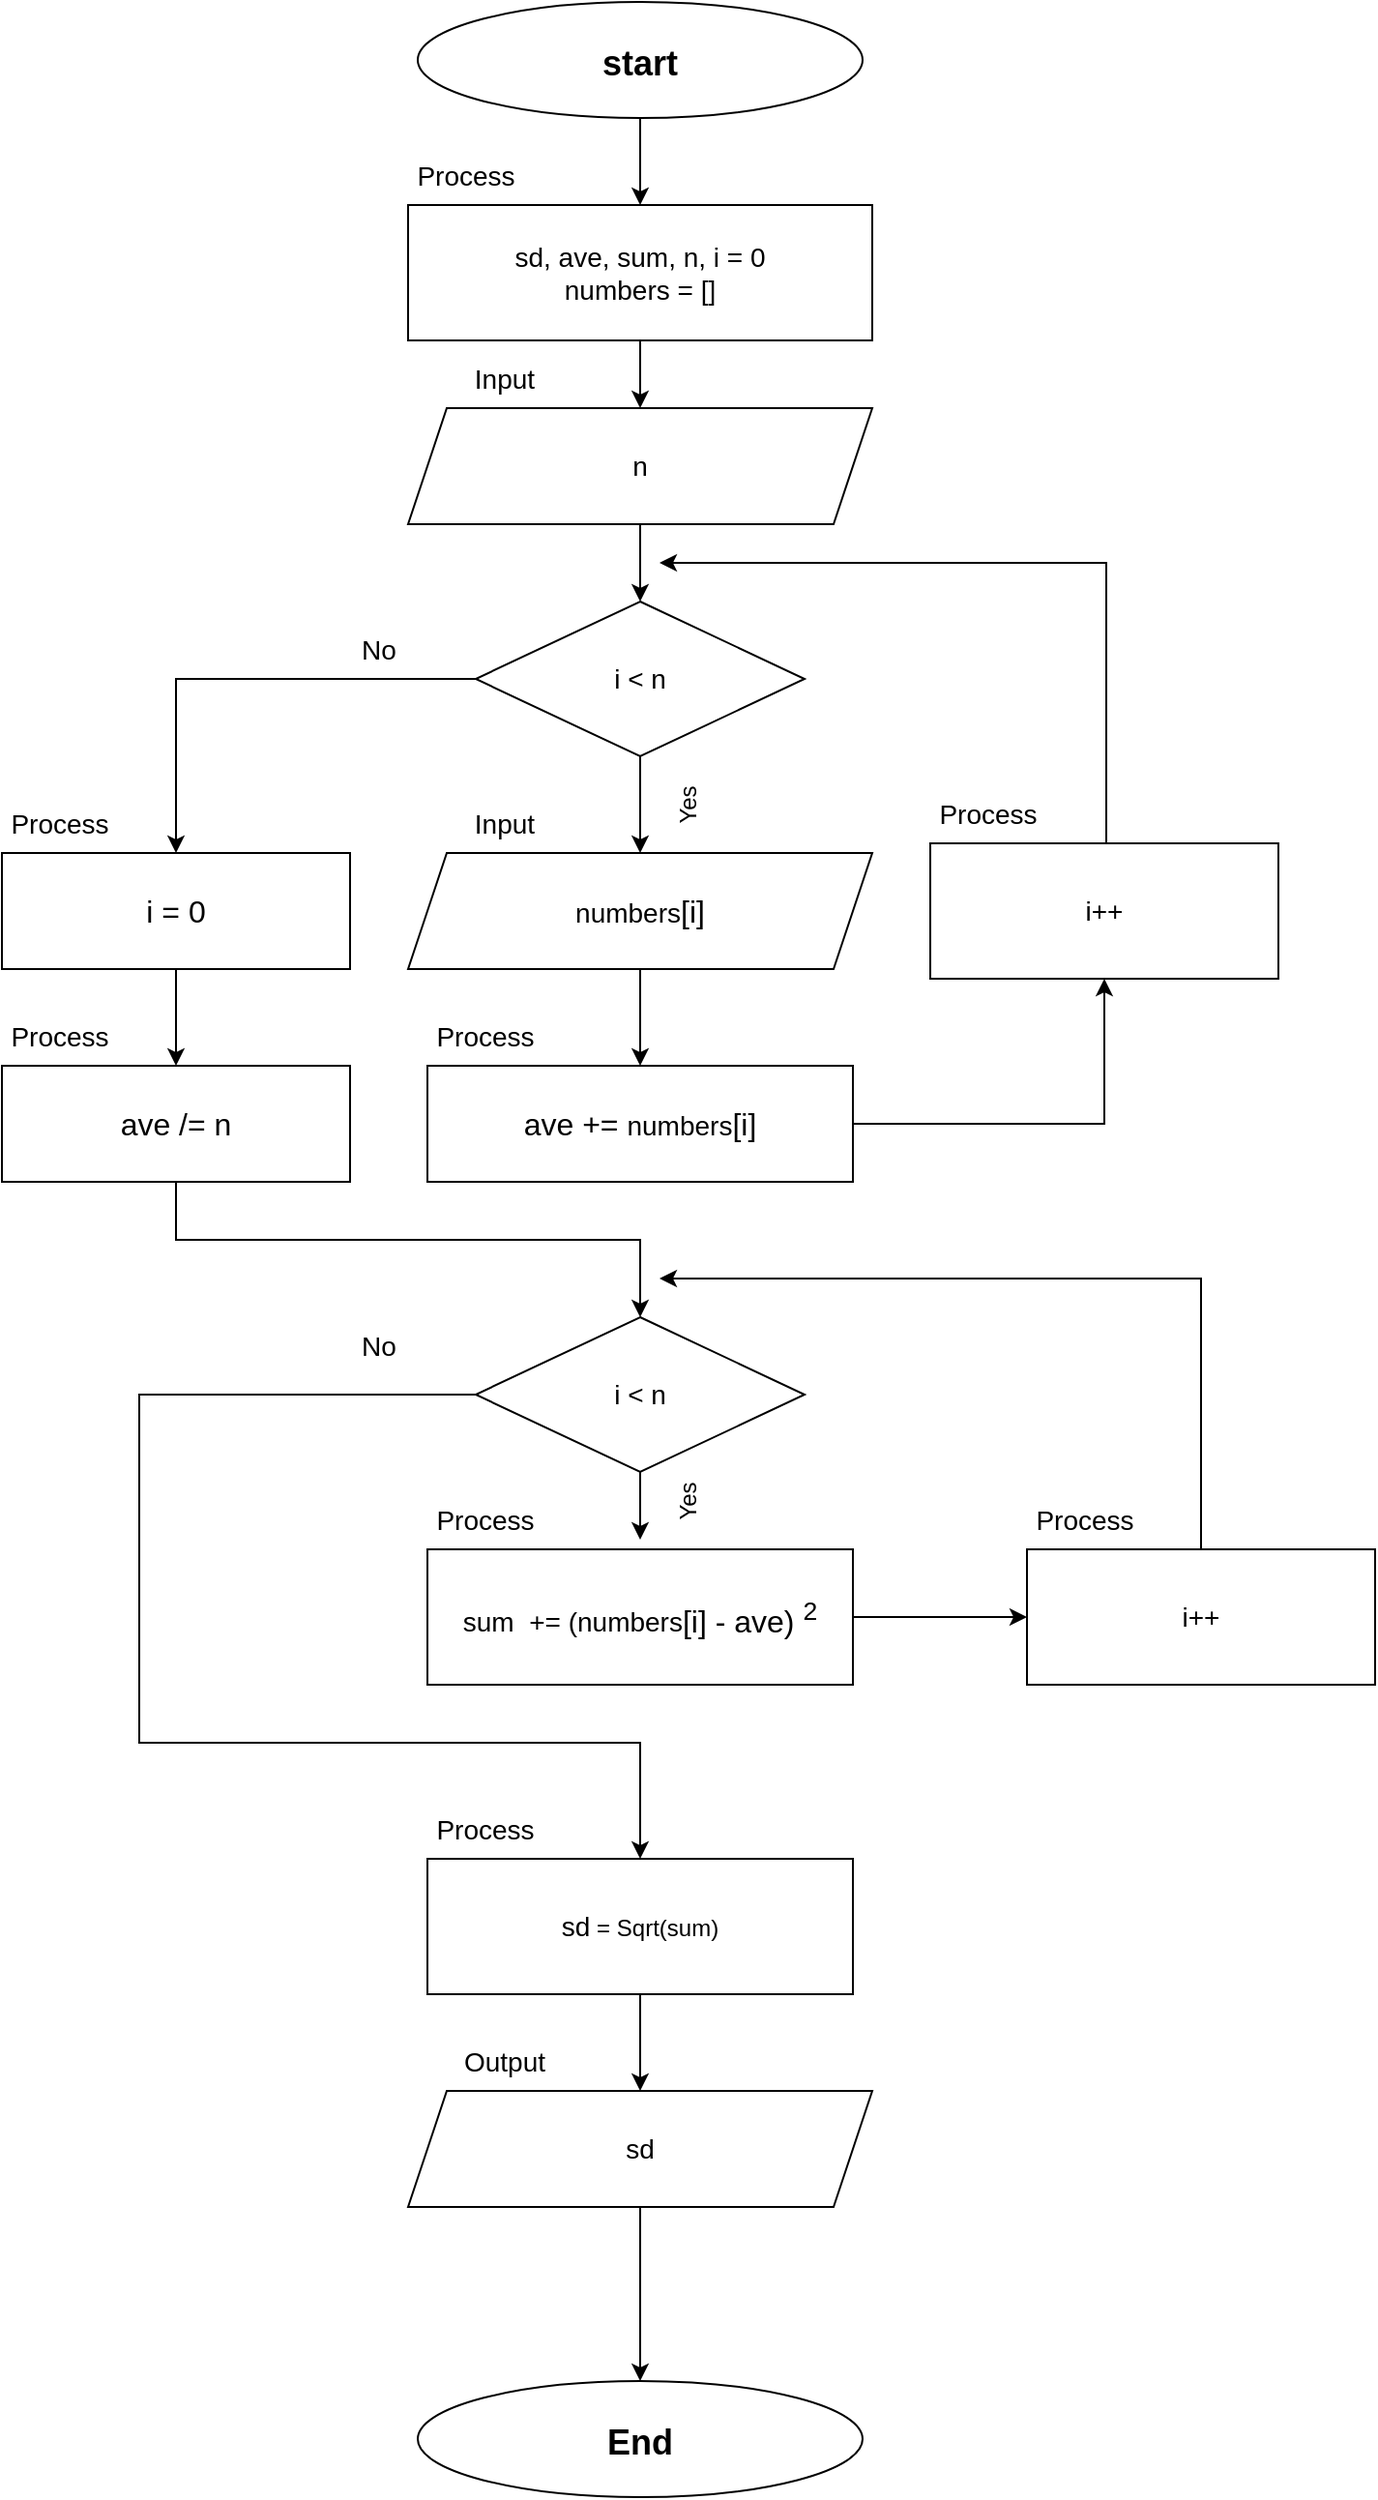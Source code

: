 <mxfile version="23.1.5" type="device">
  <diagram name="Page-1" id="HOamRKEhcgr0epngXT2c">
    <mxGraphModel dx="954" dy="530" grid="1" gridSize="10" guides="1" tooltips="1" connect="1" arrows="1" fold="1" page="1" pageScale="1" pageWidth="1100" pageHeight="850" math="0" shadow="0">
      <root>
        <mxCell id="0" />
        <mxCell id="1" parent="0" />
        <mxCell id="roSYkn4s_pg60QvExu8k-3" value="" style="edgeStyle=orthogonalEdgeStyle;rounded=0;orthogonalLoop=1;jettySize=auto;html=1;" parent="1" source="oRODH1_oDBL0VGA5POtY-1" target="roSYkn4s_pg60QvExu8k-2" edge="1">
          <mxGeometry relative="1" as="geometry" />
        </mxCell>
        <mxCell id="oRODH1_oDBL0VGA5POtY-1" value="&lt;h1&gt;&lt;font style=&quot;font-size: 18px;&quot;&gt;start&lt;/font&gt;&lt;/h1&gt;" style="ellipse;whiteSpace=wrap;html=1;" parent="1" vertex="1">
          <mxGeometry x="245" width="230" height="60" as="geometry" />
        </mxCell>
        <mxCell id="oRODH1_oDBL0VGA5POtY-2" style="edgeStyle=orthogonalEdgeStyle;rounded=0;orthogonalLoop=1;jettySize=auto;html=1;exitX=0.5;exitY=1;exitDx=0;exitDy=0;" parent="1" source="oRODH1_oDBL0VGA5POtY-1" target="oRODH1_oDBL0VGA5POtY-1" edge="1">
          <mxGeometry relative="1" as="geometry" />
        </mxCell>
        <mxCell id="oRODH1_oDBL0VGA5POtY-6" value="&lt;font style=&quot;font-size: 14px;&quot;&gt;Input&lt;/font&gt;" style="text;html=1;align=center;verticalAlign=middle;whiteSpace=wrap;rounded=0;" parent="1" vertex="1">
          <mxGeometry x="260" y="180" width="60" height="30" as="geometry" />
        </mxCell>
        <mxCell id="oRODH1_oDBL0VGA5POtY-11" value="&lt;div&gt;&lt;font style=&quot;font-size: 14px;&quot;&gt;Process&lt;/font&gt;&lt;/div&gt;" style="text;html=1;align=center;verticalAlign=middle;whiteSpace=wrap;rounded=0;" parent="1" vertex="1">
          <mxGeometry x="240" y="75" width="60" height="30" as="geometry" />
        </mxCell>
        <mxCell id="oRODH1_oDBL0VGA5POtY-15" value="&lt;h1&gt;&lt;font style=&quot;font-size: 18px;&quot;&gt;End&lt;/font&gt;&lt;/h1&gt;" style="ellipse;whiteSpace=wrap;html=1;" parent="1" vertex="1">
          <mxGeometry x="245" y="1230" width="230" height="60" as="geometry" />
        </mxCell>
        <mxCell id="oRODH1_oDBL0VGA5POtY-18" value="&lt;font style=&quot;font-size: 14px;&quot;&gt;Output&lt;/font&gt;" style="text;html=1;align=center;verticalAlign=middle;whiteSpace=wrap;rounded=0;" parent="1" vertex="1">
          <mxGeometry x="260" y="1050" width="60" height="30" as="geometry" />
        </mxCell>
        <mxCell id="roSYkn4s_pg60QvExu8k-9" value="" style="edgeStyle=orthogonalEdgeStyle;rounded=0;orthogonalLoop=1;jettySize=auto;html=1;" parent="1" source="oRODH1_oDBL0VGA5POtY-33" target="roSYkn4s_pg60QvExu8k-5" edge="1">
          <mxGeometry relative="1" as="geometry" />
        </mxCell>
        <mxCell id="oRODH1_oDBL0VGA5POtY-33" value="&lt;font style=&quot;font-size: 14px;&quot;&gt;n&lt;/font&gt;" style="shape=parallelogram;perimeter=parallelogramPerimeter;whiteSpace=wrap;html=1;fixedSize=1;" parent="1" vertex="1">
          <mxGeometry x="240" y="210" width="240" height="60" as="geometry" />
        </mxCell>
        <mxCell id="roSYkn4s_pg60QvExu8k-4" value="" style="edgeStyle=orthogonalEdgeStyle;rounded=0;orthogonalLoop=1;jettySize=auto;html=1;" parent="1" source="roSYkn4s_pg60QvExu8k-2" target="oRODH1_oDBL0VGA5POtY-33" edge="1">
          <mxGeometry relative="1" as="geometry" />
        </mxCell>
        <mxCell id="roSYkn4s_pg60QvExu8k-2" value="&lt;font style=&quot;font-size: 14px;&quot;&gt;sd, ave, sum, n, i = 0&lt;br&gt;numbers = []&lt;br&gt;&lt;/font&gt;" style="rounded=0;whiteSpace=wrap;html=1;" parent="1" vertex="1">
          <mxGeometry x="240" y="105" width="240" height="70" as="geometry" />
        </mxCell>
        <mxCell id="rkIGJ78e-Yk6cTUM0pPi-9" value="" style="edgeStyle=orthogonalEdgeStyle;rounded=0;orthogonalLoop=1;jettySize=auto;html=1;" edge="1" parent="1" source="roSYkn4s_pg60QvExu8k-5" target="rkIGJ78e-Yk6cTUM0pPi-8">
          <mxGeometry relative="1" as="geometry" />
        </mxCell>
        <mxCell id="rkIGJ78e-Yk6cTUM0pPi-33" value="" style="edgeStyle=orthogonalEdgeStyle;rounded=0;orthogonalLoop=1;jettySize=auto;html=1;entryX=0.5;entryY=0;entryDx=0;entryDy=0;" edge="1" parent="1" source="roSYkn4s_pg60QvExu8k-5" target="rkIGJ78e-Yk6cTUM0pPi-27">
          <mxGeometry relative="1" as="geometry">
            <mxPoint x="170" y="350" as="targetPoint" />
          </mxGeometry>
        </mxCell>
        <mxCell id="roSYkn4s_pg60QvExu8k-5" value="&lt;font style=&quot;font-size: 14px;&quot;&gt;i &amp;lt; n&lt;/font&gt;" style="rhombus;whiteSpace=wrap;html=1;" parent="1" vertex="1">
          <mxGeometry x="275" y="310" width="170" height="80" as="geometry" />
        </mxCell>
        <mxCell id="roSYkn4s_pg60QvExu8k-11" value="&lt;font style=&quot;font-size: 14px;&quot;&gt;No&lt;/font&gt;" style="text;html=1;align=center;verticalAlign=middle;whiteSpace=wrap;rounded=0;" parent="1" vertex="1">
          <mxGeometry x="195" y="680" width="60" height="30" as="geometry" />
        </mxCell>
        <mxCell id="roSYkn4s_pg60QvExu8k-12" value="Yes" style="text;html=1;align=center;verticalAlign=middle;whiteSpace=wrap;rounded=0;rotation=270;" parent="1" vertex="1">
          <mxGeometry x="370" y="400" width="30" height="30" as="geometry" />
        </mxCell>
        <mxCell id="rkIGJ78e-Yk6cTUM0pPi-41" value="" style="edgeStyle=orthogonalEdgeStyle;rounded=0;orthogonalLoop=1;jettySize=auto;html=1;" edge="1" parent="1" source="roSYkn4s_pg60QvExu8k-19">
          <mxGeometry relative="1" as="geometry">
            <mxPoint x="370" y="290" as="targetPoint" />
            <Array as="points">
              <mxPoint x="601" y="290" />
            </Array>
          </mxGeometry>
        </mxCell>
        <mxCell id="roSYkn4s_pg60QvExu8k-19" value="&lt;font style=&quot;font-size: 14px;&quot;&gt;i++&lt;/font&gt;" style="rounded=0;whiteSpace=wrap;html=1;" parent="1" vertex="1">
          <mxGeometry x="510" y="435" width="180" height="70" as="geometry" />
        </mxCell>
        <mxCell id="roSYkn4s_pg60QvExu8k-22" value="&lt;div&gt;&lt;font style=&quot;font-size: 14px;&quot;&gt;Process&lt;/font&gt;&lt;/div&gt;" style="text;html=1;align=center;verticalAlign=middle;whiteSpace=wrap;rounded=0;" parent="1" vertex="1">
          <mxGeometry x="30" y="410" width="60" height="30" as="geometry" />
        </mxCell>
        <mxCell id="rkIGJ78e-Yk6cTUM0pPi-14" value="" style="edgeStyle=orthogonalEdgeStyle;rounded=0;orthogonalLoop=1;jettySize=auto;html=1;" edge="1" parent="1" source="rkIGJ78e-Yk6cTUM0pPi-8" target="rkIGJ78e-Yk6cTUM0pPi-12">
          <mxGeometry relative="1" as="geometry" />
        </mxCell>
        <mxCell id="rkIGJ78e-Yk6cTUM0pPi-8" value="&lt;font size=&quot;3&quot;&gt;&lt;/font&gt;&lt;font style=&quot;font-size: 14px;&quot;&gt;numbers&lt;/font&gt;&lt;font size=&quot;3&quot;&gt;[i]&lt;/font&gt;" style="shape=parallelogram;perimeter=parallelogramPerimeter;whiteSpace=wrap;html=1;fixedSize=1;" vertex="1" parent="1">
          <mxGeometry x="240" y="440" width="240" height="60" as="geometry" />
        </mxCell>
        <mxCell id="rkIGJ78e-Yk6cTUM0pPi-16" value="" style="edgeStyle=orthogonalEdgeStyle;rounded=0;orthogonalLoop=1;jettySize=auto;html=1;entryX=0.5;entryY=1;entryDx=0;entryDy=0;" edge="1" parent="1" source="rkIGJ78e-Yk6cTUM0pPi-12" target="roSYkn4s_pg60QvExu8k-19">
          <mxGeometry relative="1" as="geometry">
            <mxPoint x="550" y="585" as="targetPoint" />
          </mxGeometry>
        </mxCell>
        <mxCell id="rkIGJ78e-Yk6cTUM0pPi-12" value="&lt;font size=&quot;3&quot;&gt;ave += &lt;/font&gt;&lt;font style=&quot;font-size: 14px;&quot;&gt;numbers&lt;/font&gt;&lt;font size=&quot;3&quot;&gt;[i]&lt;br&gt;&lt;/font&gt;" style="rounded=0;whiteSpace=wrap;html=1;" vertex="1" parent="1">
          <mxGeometry x="250" y="550" width="220" height="60" as="geometry" />
        </mxCell>
        <mxCell id="rkIGJ78e-Yk6cTUM0pPi-52" value="" style="edgeStyle=orthogonalEdgeStyle;rounded=0;orthogonalLoop=1;jettySize=auto;html=1;" edge="1" parent="1" source="rkIGJ78e-Yk6cTUM0pPi-22" target="rkIGJ78e-Yk6cTUM0pPi-51">
          <mxGeometry relative="1" as="geometry" />
        </mxCell>
        <mxCell id="rkIGJ78e-Yk6cTUM0pPi-22" value="&lt;font style=&quot;font-size: 14px;&quot;&gt;sum&amp;nbsp; += &lt;/font&gt;&lt;font style=&quot;font-size: 14px;&quot;&gt;(numbers&lt;/font&gt;&lt;font size=&quot;3&quot;&gt;[i] - ave) &lt;sup&gt;2&lt;br&gt;&lt;/sup&gt;&lt;/font&gt;" style="rounded=0;whiteSpace=wrap;html=1;" vertex="1" parent="1">
          <mxGeometry x="250" y="800" width="220" height="70" as="geometry" />
        </mxCell>
        <mxCell id="rkIGJ78e-Yk6cTUM0pPi-46" value="" style="edgeStyle=orthogonalEdgeStyle;rounded=0;orthogonalLoop=1;jettySize=auto;html=1;" edge="1" parent="1" source="rkIGJ78e-Yk6cTUM0pPi-23">
          <mxGeometry relative="1" as="geometry">
            <mxPoint x="360" y="795" as="targetPoint" />
          </mxGeometry>
        </mxCell>
        <mxCell id="rkIGJ78e-Yk6cTUM0pPi-57" value="" style="edgeStyle=orthogonalEdgeStyle;rounded=0;orthogonalLoop=1;jettySize=auto;html=1;entryX=0.5;entryY=0;entryDx=0;entryDy=0;" edge="1" parent="1" source="rkIGJ78e-Yk6cTUM0pPi-23" target="rkIGJ78e-Yk6cTUM0pPi-58">
          <mxGeometry relative="1" as="geometry">
            <mxPoint x="360" y="930" as="targetPoint" />
            <Array as="points">
              <mxPoint x="101" y="720" />
              <mxPoint x="101" y="900" />
              <mxPoint x="360" y="900" />
            </Array>
          </mxGeometry>
        </mxCell>
        <mxCell id="rkIGJ78e-Yk6cTUM0pPi-23" value="&lt;font style=&quot;font-size: 14px;&quot;&gt;i &amp;lt; n&lt;/font&gt;" style="rhombus;whiteSpace=wrap;html=1;" vertex="1" parent="1">
          <mxGeometry x="275" y="680" width="170" height="80" as="geometry" />
        </mxCell>
        <mxCell id="rkIGJ78e-Yk6cTUM0pPi-42" value="" style="edgeStyle=orthogonalEdgeStyle;rounded=0;orthogonalLoop=1;jettySize=auto;html=1;" edge="1" parent="1" source="rkIGJ78e-Yk6cTUM0pPi-27" target="rkIGJ78e-Yk6cTUM0pPi-37">
          <mxGeometry relative="1" as="geometry" />
        </mxCell>
        <mxCell id="rkIGJ78e-Yk6cTUM0pPi-27" value="&lt;font size=&quot;3&quot;&gt;i = 0&lt;br&gt;&lt;/font&gt;" style="rounded=0;whiteSpace=wrap;html=1;" vertex="1" parent="1">
          <mxGeometry x="30" y="440" width="180" height="60" as="geometry" />
        </mxCell>
        <mxCell id="rkIGJ78e-Yk6cTUM0pPi-44" value="" style="edgeStyle=orthogonalEdgeStyle;rounded=0;orthogonalLoop=1;jettySize=auto;html=1;entryX=0.5;entryY=0;entryDx=0;entryDy=0;" edge="1" parent="1" source="rkIGJ78e-Yk6cTUM0pPi-37" target="rkIGJ78e-Yk6cTUM0pPi-23">
          <mxGeometry relative="1" as="geometry">
            <mxPoint x="360" y="660" as="targetPoint" />
            <Array as="points">
              <mxPoint x="120" y="640" />
              <mxPoint x="360" y="640" />
            </Array>
          </mxGeometry>
        </mxCell>
        <mxCell id="rkIGJ78e-Yk6cTUM0pPi-37" value="&lt;font size=&quot;3&quot;&gt;ave /= n&lt;br&gt;&lt;/font&gt;" style="rounded=0;whiteSpace=wrap;html=1;" vertex="1" parent="1">
          <mxGeometry x="30" y="550" width="180" height="60" as="geometry" />
        </mxCell>
        <mxCell id="rkIGJ78e-Yk6cTUM0pPi-54" value="" style="edgeStyle=orthogonalEdgeStyle;rounded=0;orthogonalLoop=1;jettySize=auto;html=1;" edge="1" parent="1" source="rkIGJ78e-Yk6cTUM0pPi-51">
          <mxGeometry relative="1" as="geometry">
            <mxPoint x="370" y="660" as="targetPoint" />
            <Array as="points">
              <mxPoint x="650" y="660" />
            </Array>
          </mxGeometry>
        </mxCell>
        <mxCell id="rkIGJ78e-Yk6cTUM0pPi-51" value="&lt;font style=&quot;font-size: 14px;&quot;&gt;i++&lt;/font&gt;" style="rounded=0;whiteSpace=wrap;html=1;" vertex="1" parent="1">
          <mxGeometry x="560" y="800" width="180" height="70" as="geometry" />
        </mxCell>
        <mxCell id="rkIGJ78e-Yk6cTUM0pPi-60" value="" style="edgeStyle=orthogonalEdgeStyle;rounded=0;orthogonalLoop=1;jettySize=auto;html=1;" edge="1" parent="1" source="rkIGJ78e-Yk6cTUM0pPi-58" target="rkIGJ78e-Yk6cTUM0pPi-59">
          <mxGeometry relative="1" as="geometry" />
        </mxCell>
        <mxCell id="rkIGJ78e-Yk6cTUM0pPi-58" value="&lt;font style=&quot;font-size: 14px;&quot;&gt;sd&lt;/font&gt; = Sqrt(sum)" style="rounded=0;whiteSpace=wrap;html=1;" vertex="1" parent="1">
          <mxGeometry x="250" y="960" width="220" height="70" as="geometry" />
        </mxCell>
        <mxCell id="rkIGJ78e-Yk6cTUM0pPi-61" value="" style="edgeStyle=orthogonalEdgeStyle;rounded=0;orthogonalLoop=1;jettySize=auto;html=1;" edge="1" parent="1" source="rkIGJ78e-Yk6cTUM0pPi-59" target="oRODH1_oDBL0VGA5POtY-15">
          <mxGeometry relative="1" as="geometry" />
        </mxCell>
        <mxCell id="rkIGJ78e-Yk6cTUM0pPi-59" value="&lt;font style=&quot;font-size: 14px;&quot;&gt;sd&lt;/font&gt;" style="shape=parallelogram;perimeter=parallelogramPerimeter;whiteSpace=wrap;html=1;fixedSize=1;" vertex="1" parent="1">
          <mxGeometry x="240" y="1080" width="240" height="60" as="geometry" />
        </mxCell>
        <mxCell id="rkIGJ78e-Yk6cTUM0pPi-62" value="Yes" style="text;html=1;align=center;verticalAlign=middle;whiteSpace=wrap;rounded=0;rotation=270;" vertex="1" parent="1">
          <mxGeometry x="370" y="760" width="30" height="30" as="geometry" />
        </mxCell>
        <mxCell id="rkIGJ78e-Yk6cTUM0pPi-63" value="&lt;font style=&quot;font-size: 14px;&quot;&gt;No&lt;/font&gt;" style="text;html=1;align=center;verticalAlign=middle;whiteSpace=wrap;rounded=0;" vertex="1" parent="1">
          <mxGeometry x="195" y="320" width="60" height="30" as="geometry" />
        </mxCell>
        <mxCell id="rkIGJ78e-Yk6cTUM0pPi-64" value="&lt;font style=&quot;font-size: 14px;&quot;&gt;Input&lt;/font&gt;" style="text;html=1;align=center;verticalAlign=middle;whiteSpace=wrap;rounded=0;" vertex="1" parent="1">
          <mxGeometry x="260" y="410" width="60" height="30" as="geometry" />
        </mxCell>
        <mxCell id="rkIGJ78e-Yk6cTUM0pPi-65" value="&lt;div&gt;&lt;font style=&quot;font-size: 14px;&quot;&gt;Process&lt;/font&gt;&lt;/div&gt;" style="text;html=1;align=center;verticalAlign=middle;whiteSpace=wrap;rounded=0;" vertex="1" parent="1">
          <mxGeometry x="30" y="520" width="60" height="30" as="geometry" />
        </mxCell>
        <mxCell id="rkIGJ78e-Yk6cTUM0pPi-67" value="&lt;div&gt;&lt;font style=&quot;font-size: 14px;&quot;&gt;Process&lt;/font&gt;&lt;/div&gt;" style="text;html=1;align=center;verticalAlign=middle;whiteSpace=wrap;rounded=0;" vertex="1" parent="1">
          <mxGeometry x="250" y="520" width="60" height="30" as="geometry" />
        </mxCell>
        <mxCell id="rkIGJ78e-Yk6cTUM0pPi-68" value="&lt;div&gt;&lt;font style=&quot;font-size: 14px;&quot;&gt;Process&lt;/font&gt;&lt;/div&gt;" style="text;html=1;align=center;verticalAlign=middle;whiteSpace=wrap;rounded=0;" vertex="1" parent="1">
          <mxGeometry x="510" y="405" width="60" height="30" as="geometry" />
        </mxCell>
        <mxCell id="rkIGJ78e-Yk6cTUM0pPi-69" value="&lt;div&gt;&lt;font style=&quot;font-size: 14px;&quot;&gt;Process&lt;/font&gt;&lt;/div&gt;" style="text;html=1;align=center;verticalAlign=middle;whiteSpace=wrap;rounded=0;" vertex="1" parent="1">
          <mxGeometry x="560" y="770" width="60" height="30" as="geometry" />
        </mxCell>
        <mxCell id="rkIGJ78e-Yk6cTUM0pPi-70" value="&lt;div&gt;&lt;font style=&quot;font-size: 14px;&quot;&gt;Process&lt;/font&gt;&lt;/div&gt;" style="text;html=1;align=center;verticalAlign=middle;whiteSpace=wrap;rounded=0;" vertex="1" parent="1">
          <mxGeometry x="250" y="770" width="60" height="30" as="geometry" />
        </mxCell>
        <mxCell id="rkIGJ78e-Yk6cTUM0pPi-71" value="&lt;div&gt;&lt;font style=&quot;font-size: 14px;&quot;&gt;Process&lt;/font&gt;&lt;/div&gt;" style="text;html=1;align=center;verticalAlign=middle;whiteSpace=wrap;rounded=0;" vertex="1" parent="1">
          <mxGeometry x="250" y="930" width="60" height="30" as="geometry" />
        </mxCell>
      </root>
    </mxGraphModel>
  </diagram>
</mxfile>
